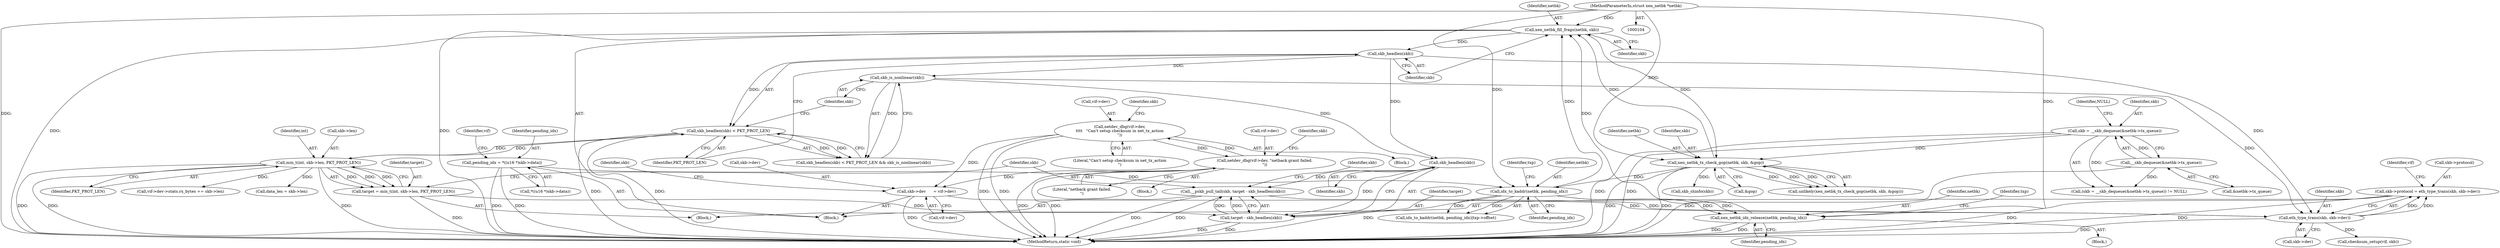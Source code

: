 digraph "1_linux_7d5145d8eb2b9791533ffe4dc003b129b9696c48_2@pointer" {
"1000276" [label="(Call,skb->protocol = eth_type_trans(skb, skb->dev))"];
"1000280" [label="(Call,eth_type_trans(skb, skb->dev))"];
"1000251" [label="(Call,skb_is_nonlinear(skb))"];
"1000248" [label="(Call,skb_headlen(skb))"];
"1000242" [label="(Call,xen_netbk_fill_frags(netbk, skb))"];
"1000216" [label="(Call,xen_netbk_idx_release(netbk, pending_idx))"];
"1000190" [label="(Call,idx_to_kaddr(netbk, pending_idx))"];
"1000158" [label="(Call,xen_netbk_tx_check_gop(netbk, skb, &gop))"];
"1000105" [label="(MethodParameterIn,struct xen_netbk *netbk)"];
"1000116" [label="(Call,skb = __skb_dequeue(&netbk->tx_queue))"];
"1000118" [label="(Call,__skb_dequeue(&netbk->tx_queue))"];
"1000129" [label="(Call,pending_idx = *((u16 *)skb->data))"];
"1000263" [label="(Call,__pskb_pull_tail(skb, target - skb_headlen(skb)))"];
"1000267" [label="(Call,skb_headlen(skb))"];
"1000265" [label="(Call,target - skb_headlen(skb))"];
"1000255" [label="(Call,target = min_t(int, skb->len, PKT_PROT_LEN))"];
"1000257" [label="(Call,min_t(int, skb->len, PKT_PROT_LEN))"];
"1000247" [label="(Call,skb_headlen(skb) < PKT_PROT_LEN)"];
"1000269" [label="(Call,skb->dev      = vif->dev)"];
"1000290" [label="(Call,netdev_dbg(vif->dev,\n\t\t\t\t   \"Can't setup checksum in net_tx_action\n\"))"];
"1000164" [label="(Call,netdev_dbg(vif->dev, \"netback grant failed.\n\"))"];
"1000161" [label="(Call,&gop)"];
"1000118" [label="(Call,__skb_dequeue(&netbk->tx_queue))"];
"1000164" [label="(Call,netdev_dbg(vif->dev, \"netback grant failed.\n\"))"];
"1000138" [label="(Identifier,vif)"];
"1000191" [label="(Identifier,netbk)"];
"1000159" [label="(Identifier,netbk)"];
"1000160" [label="(Identifier,skb)"];
"1000217" [label="(Identifier,netbk)"];
"1000257" [label="(Call,min_t(int, skb->len, PKT_PROT_LEN))"];
"1000296" [label="(Identifier,skb)"];
"1000273" [label="(Call,vif->dev)"];
"1000165" [label="(Call,vif->dev)"];
"1000286" [label="(Call,checksum_setup(vif, skb))"];
"1000244" [label="(Identifier,skb)"];
"1000253" [label="(Block,)"];
"1000251" [label="(Call,skb_is_nonlinear(skb))"];
"1000262" [label="(Identifier,PKT_PROT_LEN)"];
"1000258" [label="(Identifier,int)"];
"1000270" [label="(Call,skb->dev)"];
"1000291" [label="(Call,vif->dev)"];
"1000163" [label="(Block,)"];
"1000216" [label="(Call,xen_netbk_idx_release(netbk, pending_idx))"];
"1000194" [label="(Identifier,txp)"];
"1000255" [label="(Call,target = min_t(int, skb->len, PKT_PROT_LEN))"];
"1000218" [label="(Identifier,pending_idx)"];
"1000289" [label="(Block,)"];
"1000157" [label="(Call,unlikely(xen_netbk_tx_check_gop(netbk, skb, &gop)))"];
"1000123" [label="(Identifier,NULL)"];
"1000271" [label="(Identifier,skb)"];
"1000269" [label="(Call,skb->dev      = vif->dev)"];
"1000250" [label="(Identifier,PKT_PROT_LEN)"];
"1000287" [label="(Identifier,vif)"];
"1000267" [label="(Call,skb_headlen(skb))"];
"1000158" [label="(Call,xen_netbk_tx_check_gop(netbk, skb, &gop))"];
"1000265" [label="(Call,target - skb_headlen(skb))"];
"1000298" [label="(Call,vif->dev->stats.rx_bytes += skb->len)"];
"1000189" [label="(Call,idx_to_kaddr(netbk, pending_idx)|txp->offset)"];
"1000248" [label="(Call,skb_headlen(skb))"];
"1000280" [label="(Call,eth_type_trans(skb, skb->dev))"];
"1000190" [label="(Call,idx_to_kaddr(netbk, pending_idx))"];
"1000222" [label="(Identifier,txp)"];
"1000277" [label="(Call,skb->protocol)"];
"1000129" [label="(Call,pending_idx = *((u16 *)skb->data))"];
"1000281" [label="(Identifier,skb)"];
"1000119" [label="(Call,&netbk->tx_queue)"];
"1000124" [label="(Block,)"];
"1000263" [label="(Call,__pskb_pull_tail(skb, target - skb_headlen(skb)))"];
"1000192" [label="(Identifier,pending_idx)"];
"1000259" [label="(Call,skb->len)"];
"1000256" [label="(Identifier,target)"];
"1000252" [label="(Identifier,skb)"];
"1000117" [label="(Identifier,skb)"];
"1000264" [label="(Identifier,skb)"];
"1000178" [label="(Call,data_len = skb->len)"];
"1000130" [label="(Identifier,pending_idx)"];
"1000242" [label="(Call,xen_netbk_fill_frags(netbk, skb))"];
"1000131" [label="(Call,*((u16 *)skb->data))"];
"1000276" [label="(Call,skb->protocol = eth_type_trans(skb, skb->dev))"];
"1000278" [label="(Identifier,skb)"];
"1000320" [label="(MethodReturn,static void)"];
"1000115" [label="(Call,(skb = __skb_dequeue(&netbk->tx_queue)) != NULL)"];
"1000266" [label="(Identifier,target)"];
"1000282" [label="(Call,skb->dev)"];
"1000116" [label="(Call,skb = __skb_dequeue(&netbk->tx_queue))"];
"1000294" [label="(Literal,\"Can't setup checksum in net_tx_action\n\")"];
"1000171" [label="(Call,skb_shinfo(skb))"];
"1000243" [label="(Identifier,netbk)"];
"1000215" [label="(Block,)"];
"1000268" [label="(Identifier,skb)"];
"1000290" [label="(Call,netdev_dbg(vif->dev,\n\t\t\t\t   \"Can't setup checksum in net_tx_action\n\"))"];
"1000168" [label="(Literal,\"netback grant failed.\n\")"];
"1000247" [label="(Call,skb_headlen(skb) < PKT_PROT_LEN)"];
"1000249" [label="(Identifier,skb)"];
"1000172" [label="(Identifier,skb)"];
"1000105" [label="(MethodParameterIn,struct xen_netbk *netbk)"];
"1000246" [label="(Call,skb_headlen(skb) < PKT_PROT_LEN && skb_is_nonlinear(skb))"];
"1000276" -> "1000124"  [label="AST: "];
"1000276" -> "1000280"  [label="CFG: "];
"1000277" -> "1000276"  [label="AST: "];
"1000280" -> "1000276"  [label="AST: "];
"1000287" -> "1000276"  [label="CFG: "];
"1000276" -> "1000320"  [label="DDG: "];
"1000276" -> "1000320"  [label="DDG: "];
"1000280" -> "1000276"  [label="DDG: "];
"1000280" -> "1000276"  [label="DDG: "];
"1000280" -> "1000282"  [label="CFG: "];
"1000281" -> "1000280"  [label="AST: "];
"1000282" -> "1000280"  [label="AST: "];
"1000280" -> "1000320"  [label="DDG: "];
"1000251" -> "1000280"  [label="DDG: "];
"1000263" -> "1000280"  [label="DDG: "];
"1000248" -> "1000280"  [label="DDG: "];
"1000269" -> "1000280"  [label="DDG: "];
"1000280" -> "1000286"  [label="DDG: "];
"1000251" -> "1000246"  [label="AST: "];
"1000251" -> "1000252"  [label="CFG: "];
"1000252" -> "1000251"  [label="AST: "];
"1000246" -> "1000251"  [label="CFG: "];
"1000251" -> "1000246"  [label="DDG: "];
"1000248" -> "1000251"  [label="DDG: "];
"1000251" -> "1000267"  [label="DDG: "];
"1000248" -> "1000247"  [label="AST: "];
"1000248" -> "1000249"  [label="CFG: "];
"1000249" -> "1000248"  [label="AST: "];
"1000250" -> "1000248"  [label="CFG: "];
"1000248" -> "1000247"  [label="DDG: "];
"1000242" -> "1000248"  [label="DDG: "];
"1000248" -> "1000267"  [label="DDG: "];
"1000242" -> "1000124"  [label="AST: "];
"1000242" -> "1000244"  [label="CFG: "];
"1000243" -> "1000242"  [label="AST: "];
"1000244" -> "1000242"  [label="AST: "];
"1000249" -> "1000242"  [label="CFG: "];
"1000242" -> "1000320"  [label="DDG: "];
"1000242" -> "1000320"  [label="DDG: "];
"1000242" -> "1000158"  [label="DDG: "];
"1000216" -> "1000242"  [label="DDG: "];
"1000190" -> "1000242"  [label="DDG: "];
"1000105" -> "1000242"  [label="DDG: "];
"1000158" -> "1000242"  [label="DDG: "];
"1000216" -> "1000215"  [label="AST: "];
"1000216" -> "1000218"  [label="CFG: "];
"1000217" -> "1000216"  [label="AST: "];
"1000218" -> "1000216"  [label="AST: "];
"1000222" -> "1000216"  [label="CFG: "];
"1000216" -> "1000320"  [label="DDG: "];
"1000216" -> "1000320"  [label="DDG: "];
"1000190" -> "1000216"  [label="DDG: "];
"1000190" -> "1000216"  [label="DDG: "];
"1000105" -> "1000216"  [label="DDG: "];
"1000190" -> "1000189"  [label="AST: "];
"1000190" -> "1000192"  [label="CFG: "];
"1000191" -> "1000190"  [label="AST: "];
"1000192" -> "1000190"  [label="AST: "];
"1000194" -> "1000190"  [label="CFG: "];
"1000190" -> "1000320"  [label="DDG: "];
"1000190" -> "1000189"  [label="DDG: "];
"1000190" -> "1000189"  [label="DDG: "];
"1000158" -> "1000190"  [label="DDG: "];
"1000105" -> "1000190"  [label="DDG: "];
"1000129" -> "1000190"  [label="DDG: "];
"1000158" -> "1000157"  [label="AST: "];
"1000158" -> "1000161"  [label="CFG: "];
"1000159" -> "1000158"  [label="AST: "];
"1000160" -> "1000158"  [label="AST: "];
"1000161" -> "1000158"  [label="AST: "];
"1000157" -> "1000158"  [label="CFG: "];
"1000158" -> "1000320"  [label="DDG: "];
"1000158" -> "1000320"  [label="DDG: "];
"1000158" -> "1000157"  [label="DDG: "];
"1000158" -> "1000157"  [label="DDG: "];
"1000158" -> "1000157"  [label="DDG: "];
"1000105" -> "1000158"  [label="DDG: "];
"1000116" -> "1000158"  [label="DDG: "];
"1000158" -> "1000171"  [label="DDG: "];
"1000105" -> "1000104"  [label="AST: "];
"1000105" -> "1000320"  [label="DDG: "];
"1000116" -> "1000115"  [label="AST: "];
"1000116" -> "1000118"  [label="CFG: "];
"1000117" -> "1000116"  [label="AST: "];
"1000118" -> "1000116"  [label="AST: "];
"1000123" -> "1000116"  [label="CFG: "];
"1000116" -> "1000320"  [label="DDG: "];
"1000116" -> "1000320"  [label="DDG: "];
"1000116" -> "1000115"  [label="DDG: "];
"1000118" -> "1000116"  [label="DDG: "];
"1000118" -> "1000119"  [label="CFG: "];
"1000119" -> "1000118"  [label="AST: "];
"1000118" -> "1000320"  [label="DDG: "];
"1000118" -> "1000115"  [label="DDG: "];
"1000129" -> "1000124"  [label="AST: "];
"1000129" -> "1000131"  [label="CFG: "];
"1000130" -> "1000129"  [label="AST: "];
"1000131" -> "1000129"  [label="AST: "];
"1000138" -> "1000129"  [label="CFG: "];
"1000129" -> "1000320"  [label="DDG: "];
"1000129" -> "1000320"  [label="DDG: "];
"1000263" -> "1000253"  [label="AST: "];
"1000263" -> "1000265"  [label="CFG: "];
"1000264" -> "1000263"  [label="AST: "];
"1000265" -> "1000263"  [label="AST: "];
"1000271" -> "1000263"  [label="CFG: "];
"1000263" -> "1000320"  [label="DDG: "];
"1000263" -> "1000320"  [label="DDG: "];
"1000267" -> "1000263"  [label="DDG: "];
"1000265" -> "1000263"  [label="DDG: "];
"1000265" -> "1000263"  [label="DDG: "];
"1000267" -> "1000265"  [label="AST: "];
"1000267" -> "1000268"  [label="CFG: "];
"1000268" -> "1000267"  [label="AST: "];
"1000265" -> "1000267"  [label="CFG: "];
"1000267" -> "1000265"  [label="DDG: "];
"1000266" -> "1000265"  [label="AST: "];
"1000265" -> "1000320"  [label="DDG: "];
"1000265" -> "1000320"  [label="DDG: "];
"1000255" -> "1000265"  [label="DDG: "];
"1000255" -> "1000253"  [label="AST: "];
"1000255" -> "1000257"  [label="CFG: "];
"1000256" -> "1000255"  [label="AST: "];
"1000257" -> "1000255"  [label="AST: "];
"1000264" -> "1000255"  [label="CFG: "];
"1000255" -> "1000320"  [label="DDG: "];
"1000257" -> "1000255"  [label="DDG: "];
"1000257" -> "1000255"  [label="DDG: "];
"1000257" -> "1000255"  [label="DDG: "];
"1000257" -> "1000262"  [label="CFG: "];
"1000258" -> "1000257"  [label="AST: "];
"1000259" -> "1000257"  [label="AST: "];
"1000262" -> "1000257"  [label="AST: "];
"1000257" -> "1000320"  [label="DDG: "];
"1000257" -> "1000320"  [label="DDG: "];
"1000257" -> "1000320"  [label="DDG: "];
"1000257" -> "1000178"  [label="DDG: "];
"1000257" -> "1000247"  [label="DDG: "];
"1000247" -> "1000257"  [label="DDG: "];
"1000257" -> "1000298"  [label="DDG: "];
"1000247" -> "1000246"  [label="AST: "];
"1000247" -> "1000250"  [label="CFG: "];
"1000250" -> "1000247"  [label="AST: "];
"1000252" -> "1000247"  [label="CFG: "];
"1000246" -> "1000247"  [label="CFG: "];
"1000247" -> "1000320"  [label="DDG: "];
"1000247" -> "1000320"  [label="DDG: "];
"1000247" -> "1000246"  [label="DDG: "];
"1000247" -> "1000246"  [label="DDG: "];
"1000269" -> "1000124"  [label="AST: "];
"1000269" -> "1000273"  [label="CFG: "];
"1000270" -> "1000269"  [label="AST: "];
"1000273" -> "1000269"  [label="AST: "];
"1000278" -> "1000269"  [label="CFG: "];
"1000269" -> "1000320"  [label="DDG: "];
"1000290" -> "1000269"  [label="DDG: "];
"1000164" -> "1000269"  [label="DDG: "];
"1000290" -> "1000289"  [label="AST: "];
"1000290" -> "1000294"  [label="CFG: "];
"1000291" -> "1000290"  [label="AST: "];
"1000294" -> "1000290"  [label="AST: "];
"1000296" -> "1000290"  [label="CFG: "];
"1000290" -> "1000320"  [label="DDG: "];
"1000290" -> "1000320"  [label="DDG: "];
"1000290" -> "1000164"  [label="DDG: "];
"1000164" -> "1000290"  [label="DDG: "];
"1000164" -> "1000163"  [label="AST: "];
"1000164" -> "1000168"  [label="CFG: "];
"1000165" -> "1000164"  [label="AST: "];
"1000168" -> "1000164"  [label="AST: "];
"1000172" -> "1000164"  [label="CFG: "];
"1000164" -> "1000320"  [label="DDG: "];
"1000164" -> "1000320"  [label="DDG: "];
}

